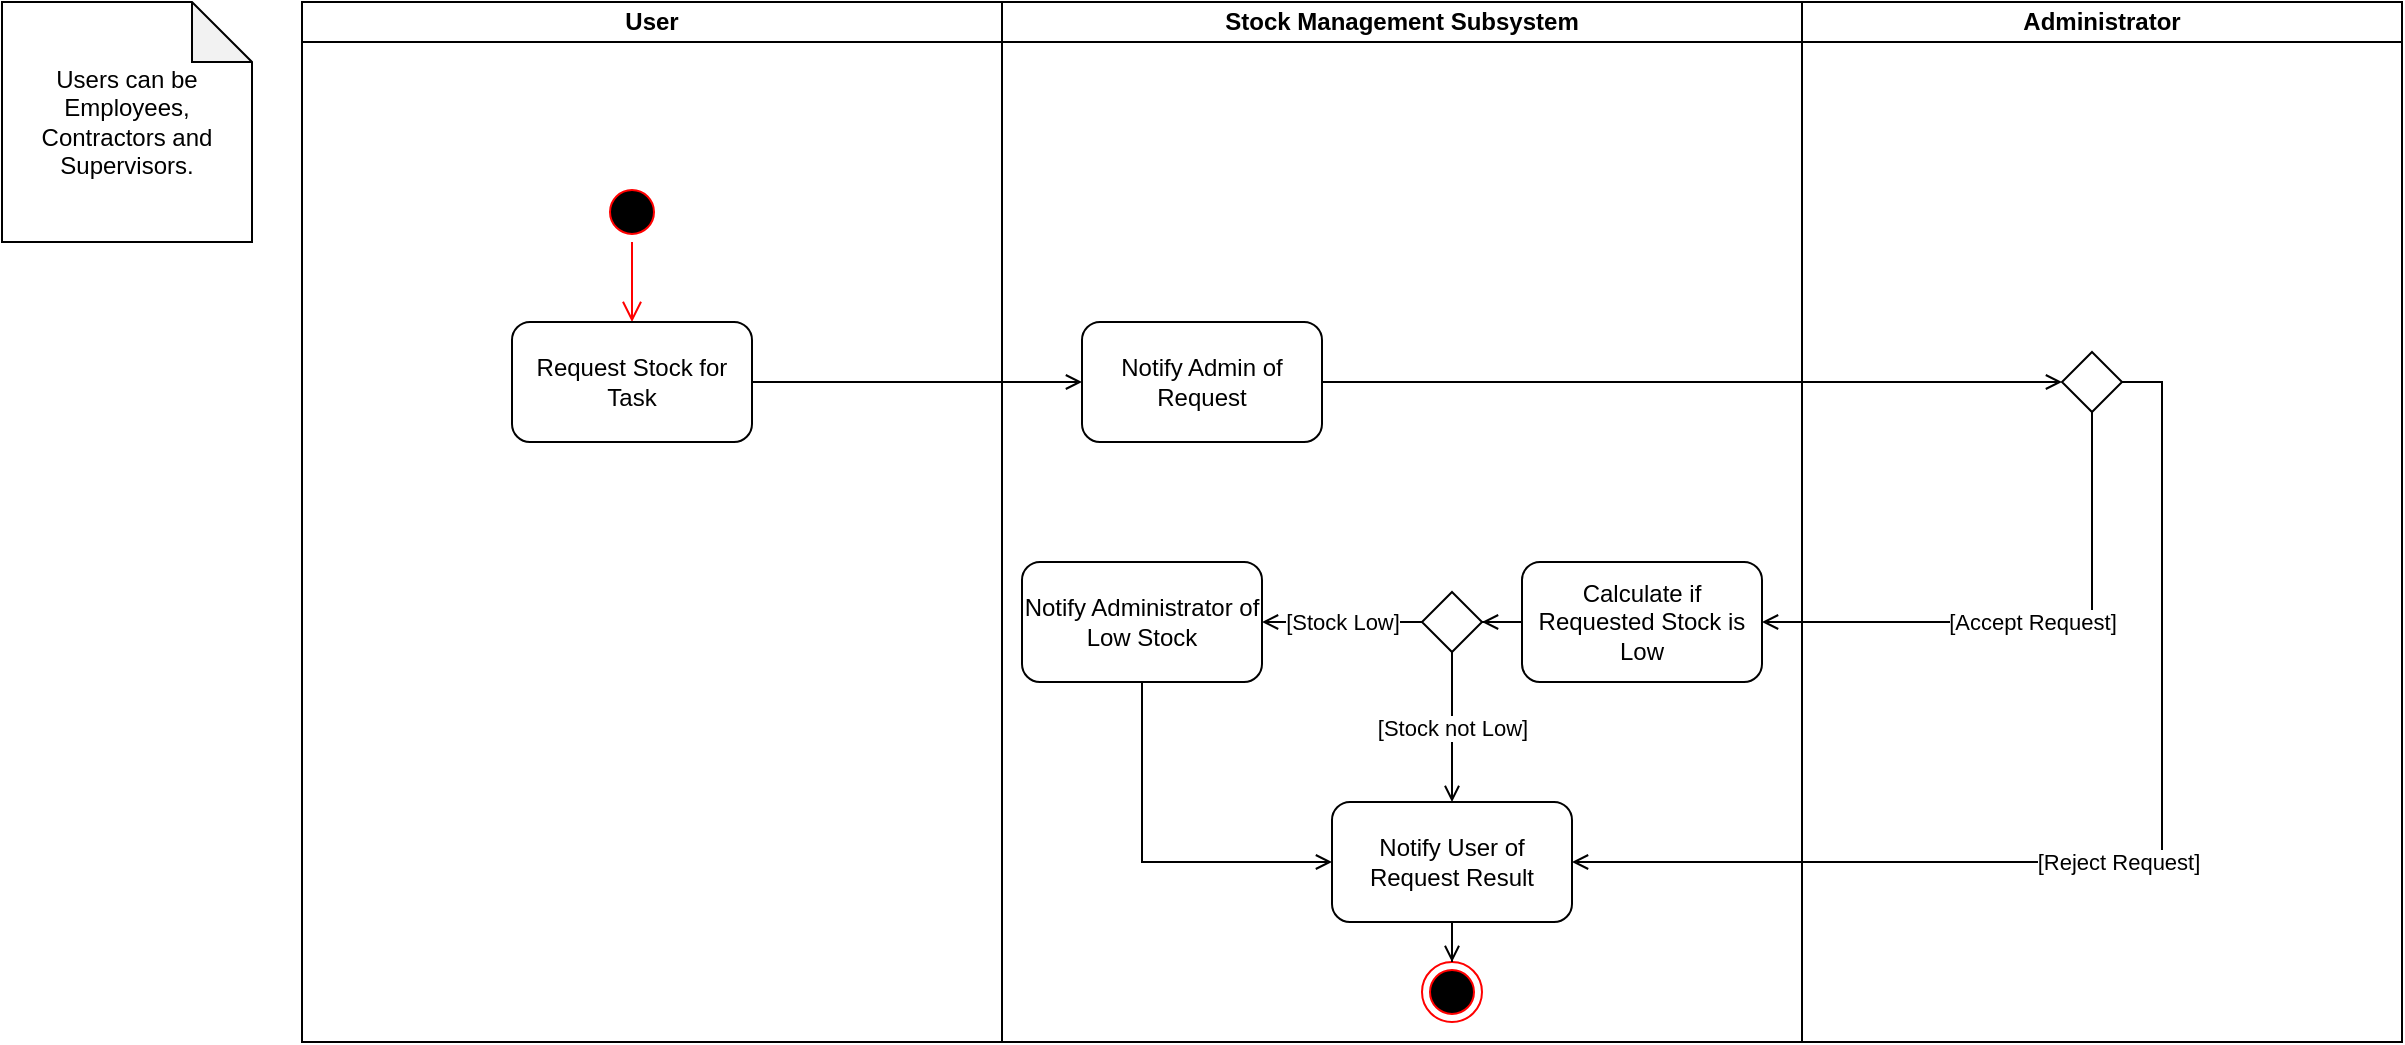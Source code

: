 <mxfile version="20.8.16" type="device"><diagram name="Page-1" id="xtRAmFs7xeO_Xd38l-at"><mxGraphModel dx="1878" dy="645" grid="1" gridSize="10" guides="1" tooltips="1" connect="1" arrows="1" fold="1" page="1" pageScale="1" pageWidth="850" pageHeight="1100" math="0" shadow="0"><root><mxCell id="0"/><mxCell id="1" parent="0"/><mxCell id="IsEfS5nidzT0XTlt08RG-1" value="User" style="swimlane;startSize=20;whiteSpace=wrap;html=1;" parent="1" vertex="1"><mxGeometry x="120" y="140" width="350" height="520" as="geometry"/></mxCell><mxCell id="IsEfS5nidzT0XTlt08RG-4" value="" style="ellipse;html=1;shape=startState;fillColor=#000000;strokeColor=#ff0000;" parent="IsEfS5nidzT0XTlt08RG-1" vertex="1"><mxGeometry x="150" y="90" width="30" height="30" as="geometry"/></mxCell><mxCell id="IsEfS5nidzT0XTlt08RG-5" value="" style="edgeStyle=orthogonalEdgeStyle;html=1;verticalAlign=bottom;endArrow=open;endSize=8;strokeColor=#ff0000;rounded=0;entryX=0.5;entryY=0;entryDx=0;entryDy=0;" parent="IsEfS5nidzT0XTlt08RG-1" source="IsEfS5nidzT0XTlt08RG-4" target="IsEfS5nidzT0XTlt08RG-6" edge="1"><mxGeometry relative="1" as="geometry"><mxPoint x="165" y="150" as="targetPoint"/><Array as="points"/></mxGeometry></mxCell><mxCell id="IsEfS5nidzT0XTlt08RG-6" value="Request Stock for Task" style="rounded=1;whiteSpace=wrap;html=1;" parent="IsEfS5nidzT0XTlt08RG-1" vertex="1"><mxGeometry x="105" y="160" width="120" height="60" as="geometry"/></mxCell><mxCell id="IsEfS5nidzT0XTlt08RG-2" value="Administrator" style="swimlane;startSize=20;whiteSpace=wrap;html=1;" parent="1" vertex="1"><mxGeometry x="870" y="140" width="300" height="520" as="geometry"/></mxCell><mxCell id="IsEfS5nidzT0XTlt08RG-11" value="" style="rhombus;" parent="IsEfS5nidzT0XTlt08RG-2" vertex="1"><mxGeometry x="130" y="175" width="30" height="30" as="geometry"/></mxCell><mxCell id="IsEfS5nidzT0XTlt08RG-3" value="Stock Management Subsystem" style="swimlane;startSize=20;whiteSpace=wrap;html=1;" parent="1" vertex="1"><mxGeometry x="470" y="140" width="400" height="520" as="geometry"/></mxCell><mxCell id="IsEfS5nidzT0XTlt08RG-8" value="Notify Admin of Request" style="rounded=1;whiteSpace=wrap;html=1;" parent="IsEfS5nidzT0XTlt08RG-3" vertex="1"><mxGeometry x="40" y="160" width="120" height="60" as="geometry"/></mxCell><mxCell id="IsEfS5nidzT0XTlt08RG-18" style="edgeStyle=orthogonalEdgeStyle;rounded=0;orthogonalLoop=1;jettySize=auto;html=1;endArrow=open;endFill=0;" parent="IsEfS5nidzT0XTlt08RG-3" source="IsEfS5nidzT0XTlt08RG-13" target="IsEfS5nidzT0XTlt08RG-14" edge="1"><mxGeometry relative="1" as="geometry"/></mxCell><mxCell id="IsEfS5nidzT0XTlt08RG-13" value="Calculate if Requested Stock is Low" style="rounded=1;whiteSpace=wrap;html=1;" parent="IsEfS5nidzT0XTlt08RG-3" vertex="1"><mxGeometry x="260" y="280" width="120" height="60" as="geometry"/></mxCell><mxCell id="IsEfS5nidzT0XTlt08RG-19" value="[Stock not Low]" style="edgeStyle=orthogonalEdgeStyle;rounded=0;orthogonalLoop=1;jettySize=auto;html=1;endArrow=open;endFill=0;" parent="IsEfS5nidzT0XTlt08RG-3" source="IsEfS5nidzT0XTlt08RG-14" target="IsEfS5nidzT0XTlt08RG-15" edge="1"><mxGeometry relative="1" as="geometry"/></mxCell><mxCell id="IsEfS5nidzT0XTlt08RG-23" value="[Stock Low]" style="edgeStyle=orthogonalEdgeStyle;rounded=0;orthogonalLoop=1;jettySize=auto;html=1;endArrow=open;endFill=0;" parent="IsEfS5nidzT0XTlt08RG-3" source="IsEfS5nidzT0XTlt08RG-14" target="IsEfS5nidzT0XTlt08RG-20" edge="1"><mxGeometry relative="1" as="geometry"/></mxCell><mxCell id="IsEfS5nidzT0XTlt08RG-14" value="" style="rhombus;" parent="IsEfS5nidzT0XTlt08RG-3" vertex="1"><mxGeometry x="210" y="295" width="30" height="30" as="geometry"/></mxCell><mxCell id="IsEfS5nidzT0XTlt08RG-15" value="Notify User of Request Result" style="rounded=1;whiteSpace=wrap;html=1;" parent="IsEfS5nidzT0XTlt08RG-3" vertex="1"><mxGeometry x="165" y="400" width="120" height="60" as="geometry"/></mxCell><mxCell id="IsEfS5nidzT0XTlt08RG-26" style="edgeStyle=orthogonalEdgeStyle;rounded=0;orthogonalLoop=1;jettySize=auto;html=1;entryX=0;entryY=0.5;entryDx=0;entryDy=0;endArrow=open;endFill=0;" parent="IsEfS5nidzT0XTlt08RG-3" source="IsEfS5nidzT0XTlt08RG-20" target="IsEfS5nidzT0XTlt08RG-15" edge="1"><mxGeometry relative="1" as="geometry"><Array as="points"><mxPoint x="70" y="430"/></Array></mxGeometry></mxCell><mxCell id="IsEfS5nidzT0XTlt08RG-20" value="Notify Administrator of Low Stock" style="rounded=1;whiteSpace=wrap;html=1;" parent="IsEfS5nidzT0XTlt08RG-3" vertex="1"><mxGeometry x="10" y="280" width="120" height="60" as="geometry"/></mxCell><mxCell id="IsEfS5nidzT0XTlt08RG-27" value="" style="ellipse;html=1;shape=endState;fillColor=#000000;strokeColor=#ff0000;" parent="IsEfS5nidzT0XTlt08RG-3" vertex="1"><mxGeometry x="210" y="480" width="30" height="30" as="geometry"/></mxCell><mxCell id="IsEfS5nidzT0XTlt08RG-30" style="edgeStyle=orthogonalEdgeStyle;rounded=0;orthogonalLoop=1;jettySize=auto;html=1;endArrow=open;endFill=0;" parent="IsEfS5nidzT0XTlt08RG-3" source="IsEfS5nidzT0XTlt08RG-15" target="IsEfS5nidzT0XTlt08RG-27" edge="1"><mxGeometry relative="1" as="geometry"/></mxCell><mxCell id="IsEfS5nidzT0XTlt08RG-12" style="edgeStyle=orthogonalEdgeStyle;rounded=0;orthogonalLoop=1;jettySize=auto;html=1;entryX=0;entryY=0.5;entryDx=0;entryDy=0;endArrow=open;endFill=0;" parent="1" source="IsEfS5nidzT0XTlt08RG-8" target="IsEfS5nidzT0XTlt08RG-11" edge="1"><mxGeometry relative="1" as="geometry"/></mxCell><mxCell id="IsEfS5nidzT0XTlt08RG-17" value="[Accept Request]" style="edgeStyle=orthogonalEdgeStyle;rounded=0;orthogonalLoop=1;jettySize=auto;html=1;entryX=1;entryY=0.5;entryDx=0;entryDy=0;endArrow=open;endFill=0;" parent="1" source="IsEfS5nidzT0XTlt08RG-11" target="IsEfS5nidzT0XTlt08RG-13" edge="1"><mxGeometry relative="1" as="geometry"><Array as="points"><mxPoint x="1015" y="450"/></Array></mxGeometry></mxCell><mxCell id="IsEfS5nidzT0XTlt08RG-21" style="edgeStyle=orthogonalEdgeStyle;rounded=0;orthogonalLoop=1;jettySize=auto;html=1;entryX=0;entryY=0.5;entryDx=0;entryDy=0;endArrow=open;endFill=0;" parent="1" source="IsEfS5nidzT0XTlt08RG-6" target="IsEfS5nidzT0XTlt08RG-8" edge="1"><mxGeometry relative="1" as="geometry"/></mxCell><mxCell id="IsEfS5nidzT0XTlt08RG-24" style="edgeStyle=orthogonalEdgeStyle;rounded=0;orthogonalLoop=1;jettySize=auto;html=1;entryX=1;entryY=0.5;entryDx=0;entryDy=0;exitX=1;exitY=0.5;exitDx=0;exitDy=0;endArrow=open;endFill=0;" parent="1" source="IsEfS5nidzT0XTlt08RG-11" target="IsEfS5nidzT0XTlt08RG-15" edge="1"><mxGeometry relative="1" as="geometry"><Array as="points"><mxPoint x="1050" y="330"/><mxPoint x="1050" y="570"/></Array></mxGeometry></mxCell><mxCell id="IsEfS5nidzT0XTlt08RG-25" value="[Reject Request]" style="edgeLabel;html=1;align=center;verticalAlign=middle;resizable=0;points=[];" parent="IsEfS5nidzT0XTlt08RG-24" vertex="1" connectable="0"><mxGeometry x="0.016" relative="1" as="geometry"><mxPoint as="offset"/></mxGeometry></mxCell><mxCell id="ekD-43ZtuzHLYNrPoFPP-1" value="Users can be Employees, Contractors and Supervisors." style="shape=note;whiteSpace=wrap;html=1;backgroundOutline=1;darkOpacity=0.05;" parent="1" vertex="1"><mxGeometry x="-30" y="140" width="125" height="120" as="geometry"/></mxCell></root></mxGraphModel></diagram></mxfile>